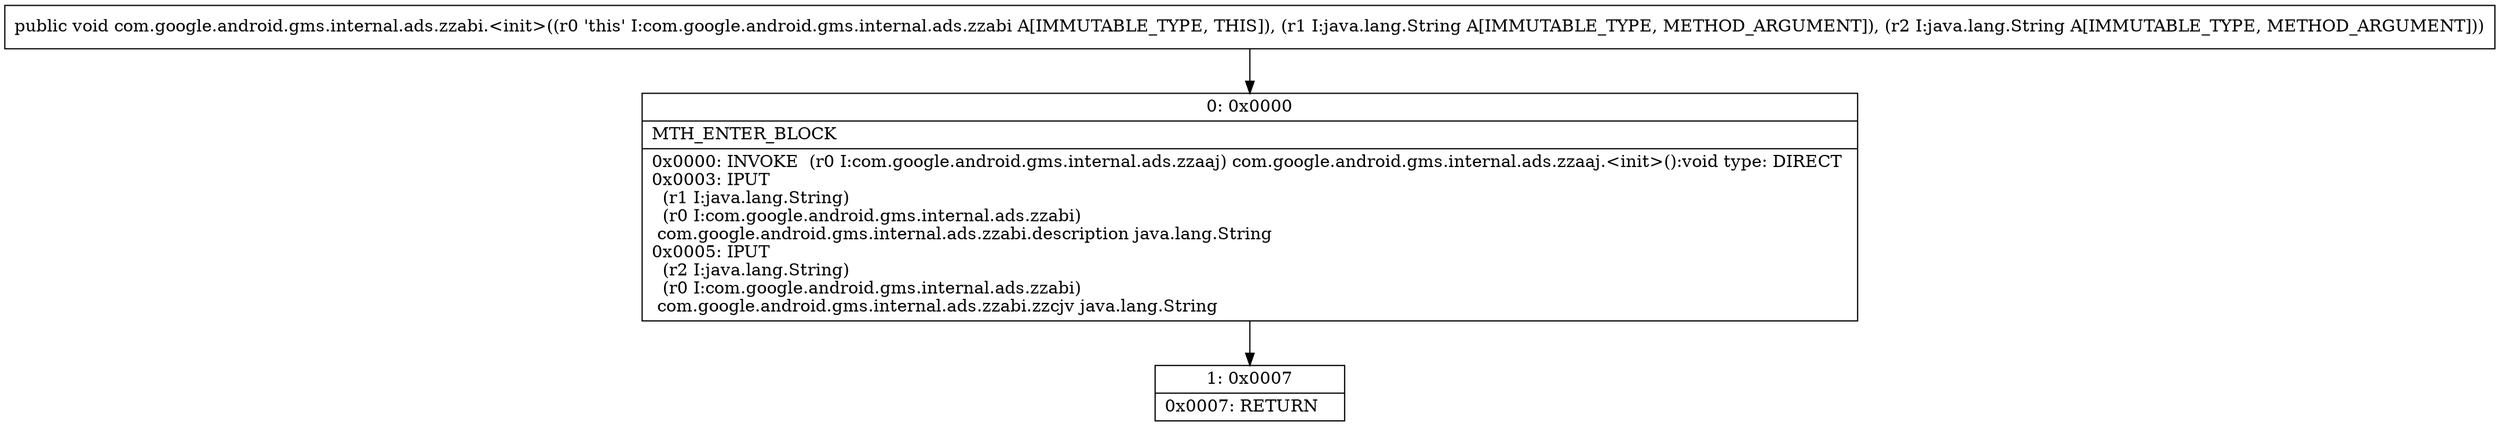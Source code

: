 digraph "CFG forcom.google.android.gms.internal.ads.zzabi.\<init\>(Ljava\/lang\/String;Ljava\/lang\/String;)V" {
Node_0 [shape=record,label="{0\:\ 0x0000|MTH_ENTER_BLOCK\l|0x0000: INVOKE  (r0 I:com.google.android.gms.internal.ads.zzaaj) com.google.android.gms.internal.ads.zzaaj.\<init\>():void type: DIRECT \l0x0003: IPUT  \l  (r1 I:java.lang.String)\l  (r0 I:com.google.android.gms.internal.ads.zzabi)\l com.google.android.gms.internal.ads.zzabi.description java.lang.String \l0x0005: IPUT  \l  (r2 I:java.lang.String)\l  (r0 I:com.google.android.gms.internal.ads.zzabi)\l com.google.android.gms.internal.ads.zzabi.zzcjv java.lang.String \l}"];
Node_1 [shape=record,label="{1\:\ 0x0007|0x0007: RETURN   \l}"];
MethodNode[shape=record,label="{public void com.google.android.gms.internal.ads.zzabi.\<init\>((r0 'this' I:com.google.android.gms.internal.ads.zzabi A[IMMUTABLE_TYPE, THIS]), (r1 I:java.lang.String A[IMMUTABLE_TYPE, METHOD_ARGUMENT]), (r2 I:java.lang.String A[IMMUTABLE_TYPE, METHOD_ARGUMENT])) }"];
MethodNode -> Node_0;
Node_0 -> Node_1;
}

